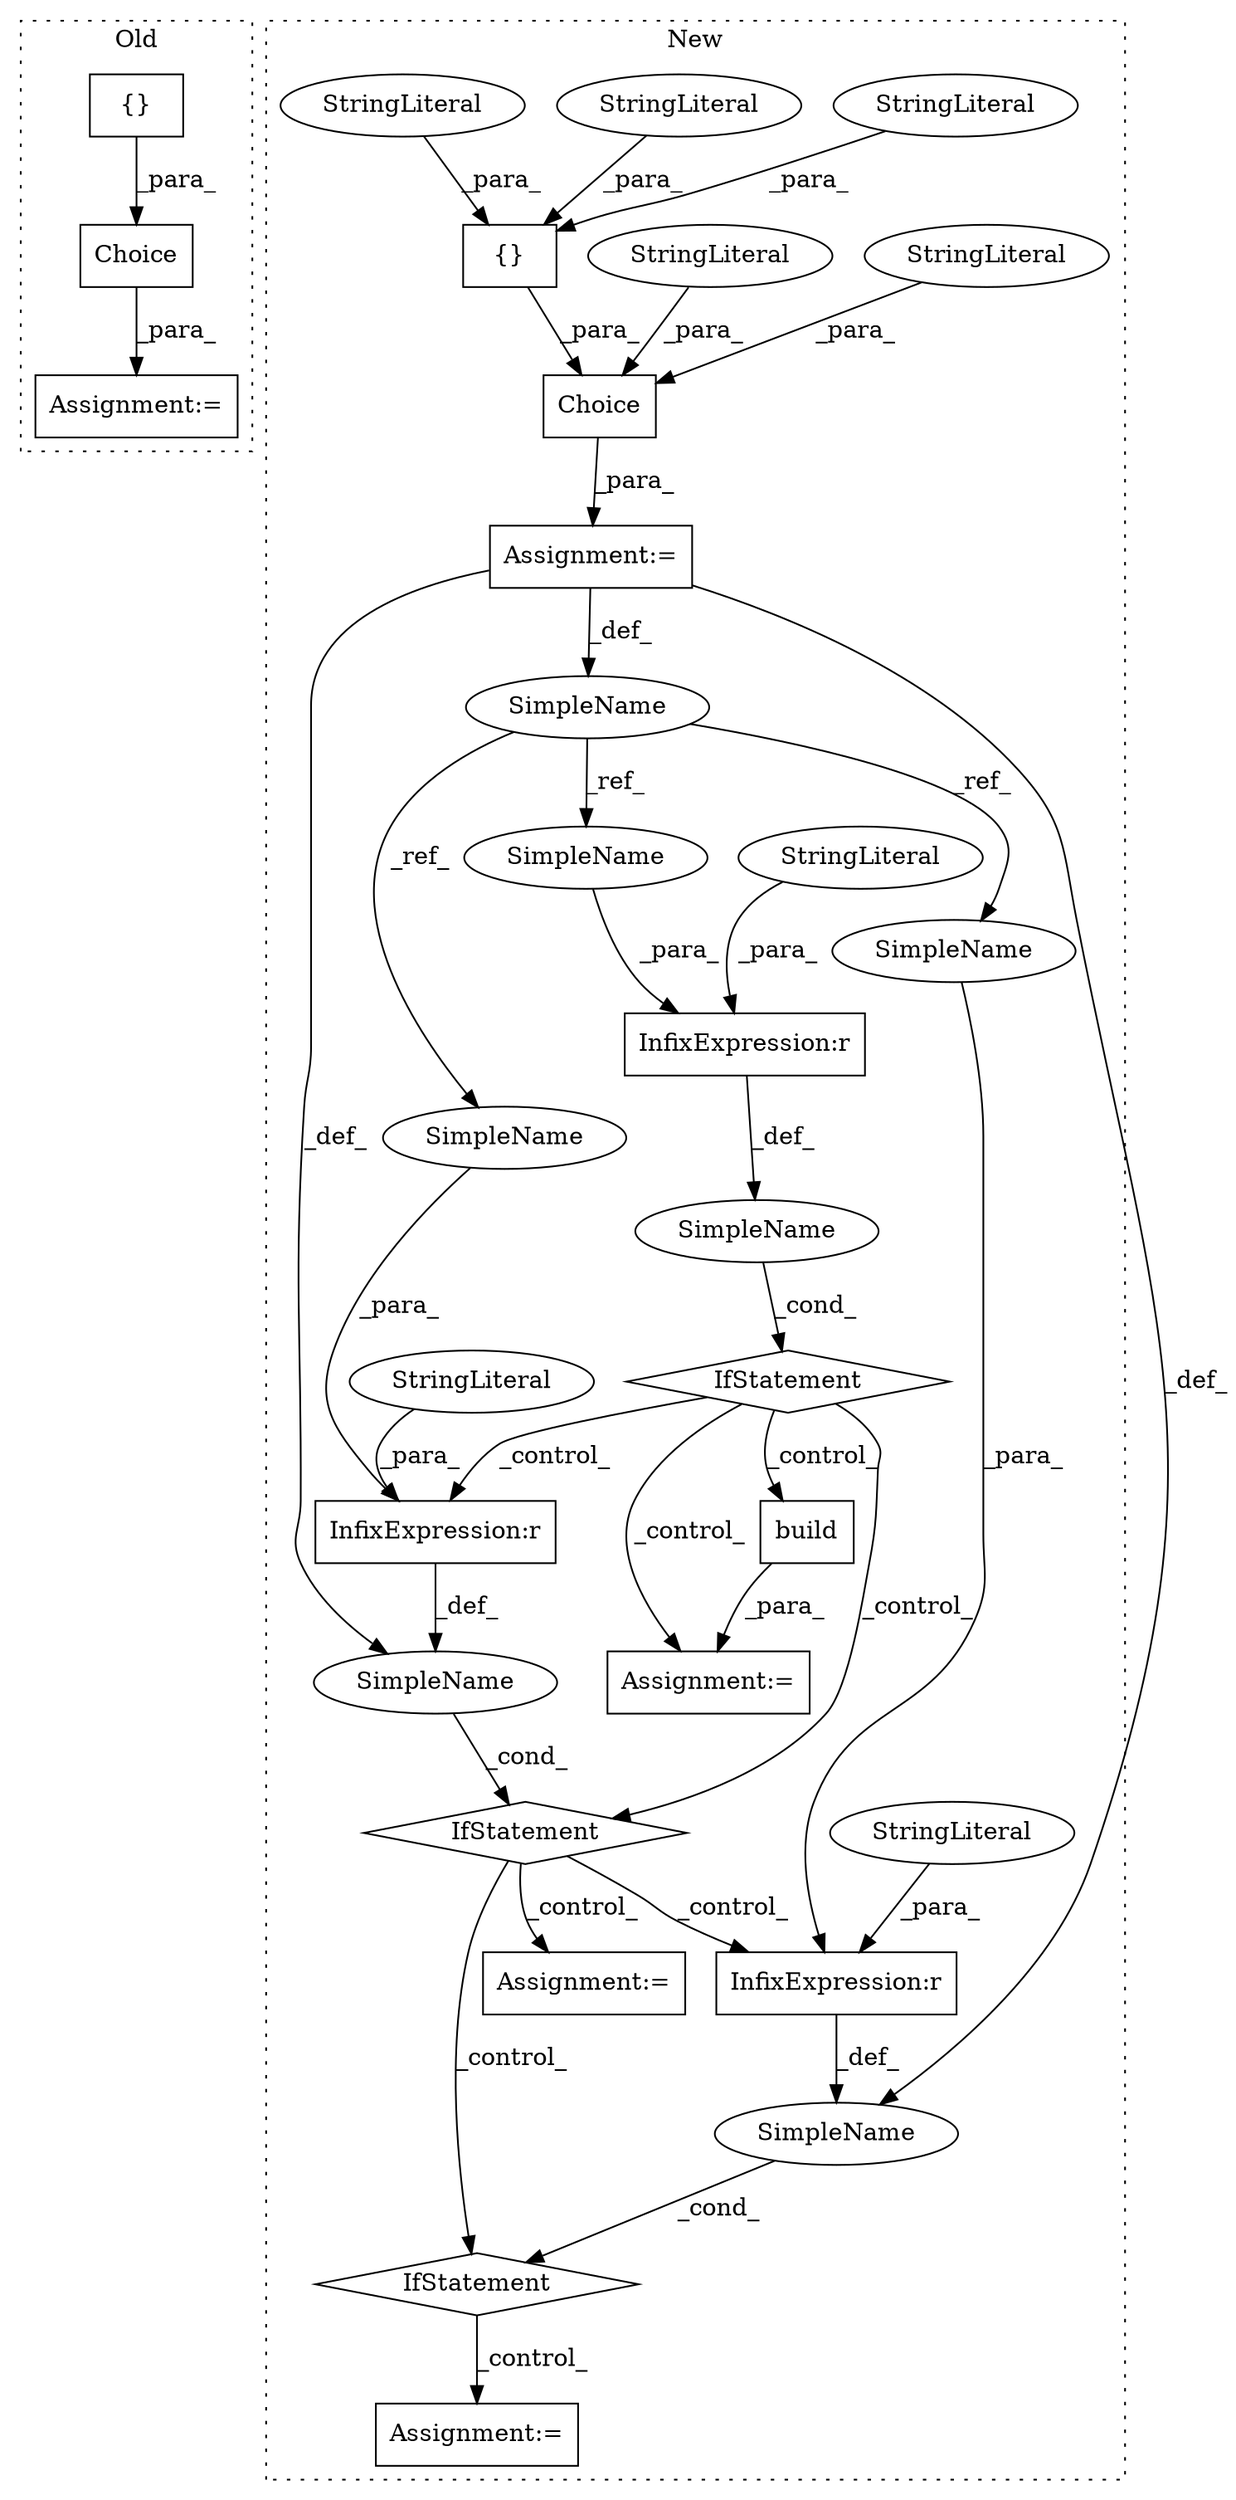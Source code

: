 digraph G {
subgraph cluster0 {
1 [label="Choice" a="32" s="4494,4532" l="7,1" shape="box"];
5 [label="{}" a="4" s="4523,4529" l="1,1" shape="box"];
11 [label="Assignment:=" a="7" s="4424,4534" l="53,2" shape="box"];
label = "Old";
style="dotted";
}
subgraph cluster1 {
2 [label="{}" a="4" s="4866,4896" l="1,1" shape="box"];
3 [label="Choice" a="32" s="4834,4906" l="7,1" shape="box"];
4 [label="StringLiteral" a="45" s="4898" l="8" shape="ellipse"];
6 [label="StringLiteral" a="45" s="4841" l="12" shape="ellipse"];
7 [label="StringLiteral" a="45" s="4887" l="9" shape="ellipse"];
8 [label="StringLiteral" a="45" s="4867" l="8" shape="ellipse"];
9 [label="StringLiteral" a="45" s="4876" l="10" shape="ellipse"];
10 [label="Assignment:=" a="7" s="4830" l="1" shape="box"];
12 [label="IfStatement" a="25" s="5014,5042" l="4,2" shape="diamond"];
13 [label="SimpleName" a="42" s="" l="" shape="ellipse"];
14 [label="InfixExpression:r" a="27" s="5133" l="4" shape="box"];
15 [label="SimpleName" a="42" s="4820" l="10" shape="ellipse"];
16 [label="InfixExpression:r" a="27" s="5028" l="4" shape="box"];
17 [label="IfStatement" a="25" s="5119,5146" l="4,2" shape="diamond"];
18 [label="SimpleName" a="42" s="" l="" shape="ellipse"];
19 [label="Assignment:=" a="7" s="5167" l="1" shape="box"];
20 [label="IfStatement" a="25" s="4913,4939" l="4,2" shape="diamond"];
21 [label="SimpleName" a="42" s="" l="" shape="ellipse"];
22 [label="StringLiteral" a="45" s="5137" l="9" shape="ellipse"];
23 [label="StringLiteral" a="45" s="5032" l="10" shape="ellipse"];
24 [label="InfixExpression:r" a="27" s="4927" l="4" shape="box"];
25 [label="StringLiteral" a="45" s="4931" l="8" shape="ellipse"];
26 [label="build" a="32" s="4975,4995" l="6,1" shape="box"];
27 [label="Assignment:=" a="7" s="4960" l="1" shape="box"];
28 [label="Assignment:=" a="7" s="5063" l="1" shape="box"];
29 [label="SimpleName" a="42" s="5123" l="10" shape="ellipse"];
30 [label="SimpleName" a="42" s="4917" l="10" shape="ellipse"];
31 [label="SimpleName" a="42" s="5018" l="10" shape="ellipse"];
label = "New";
style="dotted";
}
1 -> 11 [label="_para_"];
2 -> 3 [label="_para_"];
3 -> 10 [label="_para_"];
4 -> 3 [label="_para_"];
5 -> 1 [label="_para_"];
6 -> 3 [label="_para_"];
7 -> 2 [label="_para_"];
8 -> 2 [label="_para_"];
9 -> 2 [label="_para_"];
10 -> 18 [label="_def_"];
10 -> 21 [label="_def_"];
10 -> 15 [label="_def_"];
12 -> 17 [label="_control_"];
12 -> 14 [label="_control_"];
12 -> 28 [label="_control_"];
13 -> 20 [label="_cond_"];
14 -> 18 [label="_def_"];
15 -> 30 [label="_ref_"];
15 -> 29 [label="_ref_"];
15 -> 31 [label="_ref_"];
16 -> 21 [label="_def_"];
17 -> 19 [label="_control_"];
18 -> 17 [label="_cond_"];
20 -> 26 [label="_control_"];
20 -> 12 [label="_control_"];
20 -> 16 [label="_control_"];
20 -> 27 [label="_control_"];
21 -> 12 [label="_cond_"];
22 -> 14 [label="_para_"];
23 -> 16 [label="_para_"];
24 -> 13 [label="_def_"];
25 -> 24 [label="_para_"];
26 -> 27 [label="_para_"];
29 -> 14 [label="_para_"];
30 -> 24 [label="_para_"];
31 -> 16 [label="_para_"];
}